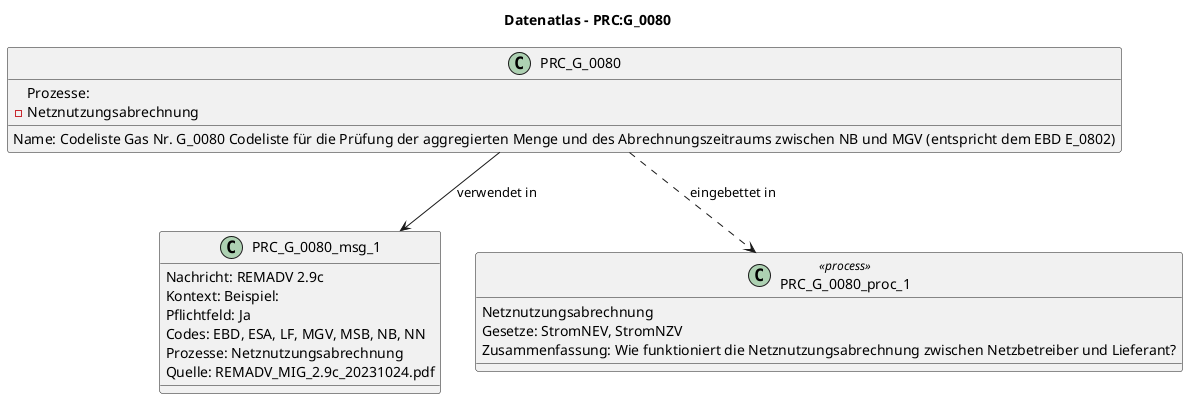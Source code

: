 @startuml
title Datenatlas – PRC:G_0080
class PRC_G_0080 {
  Name: Codeliste Gas Nr. G_0080 Codeliste für die Prüfung der aggregierten Menge und des Abrechnungszeitraums zwischen NB und MGV (entspricht dem EBD E_0802)
  Prozesse:
    - Netznutzungsabrechnung
}
class PRC_G_0080_msg_1 {
  Nachricht: REMADV 2.9c
  Kontext: Beispiel:
  Pflichtfeld: Ja
  Codes: EBD, ESA, LF, MGV, MSB, NB, NN
  Prozesse: Netznutzungsabrechnung
  Quelle: REMADV_MIG_2.9c_20231024.pdf
}
PRC_G_0080 --> PRC_G_0080_msg_1 : verwendet in
class PRC_G_0080_proc_1 <<process>> {
  Netznutzungsabrechnung
  Gesetze: StromNEV, StromNZV
  Zusammenfassung: Wie funktioniert die Netznutzungsabrechnung zwischen Netzbetreiber und Lieferant?
}
PRC_G_0080 ..> PRC_G_0080_proc_1 : eingebettet in
@enduml